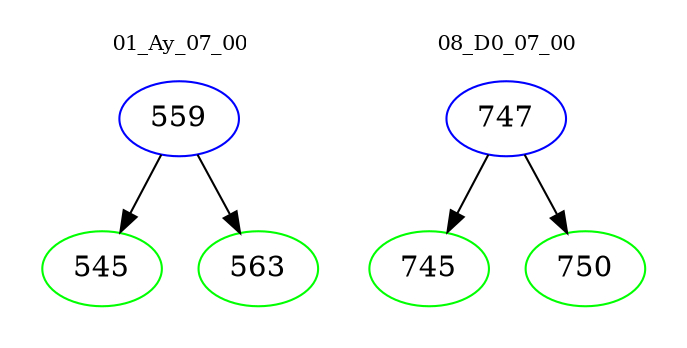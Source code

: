 digraph{
subgraph cluster_0 {
color = white
label = "01_Ay_07_00";
fontsize=10;
T0_559 [label="559", color="blue"]
T0_559 -> T0_545 [color="black"]
T0_545 [label="545", color="green"]
T0_559 -> T0_563 [color="black"]
T0_563 [label="563", color="green"]
}
subgraph cluster_1 {
color = white
label = "08_D0_07_00";
fontsize=10;
T1_747 [label="747", color="blue"]
T1_747 -> T1_745 [color="black"]
T1_745 [label="745", color="green"]
T1_747 -> T1_750 [color="black"]
T1_750 [label="750", color="green"]
}
}
